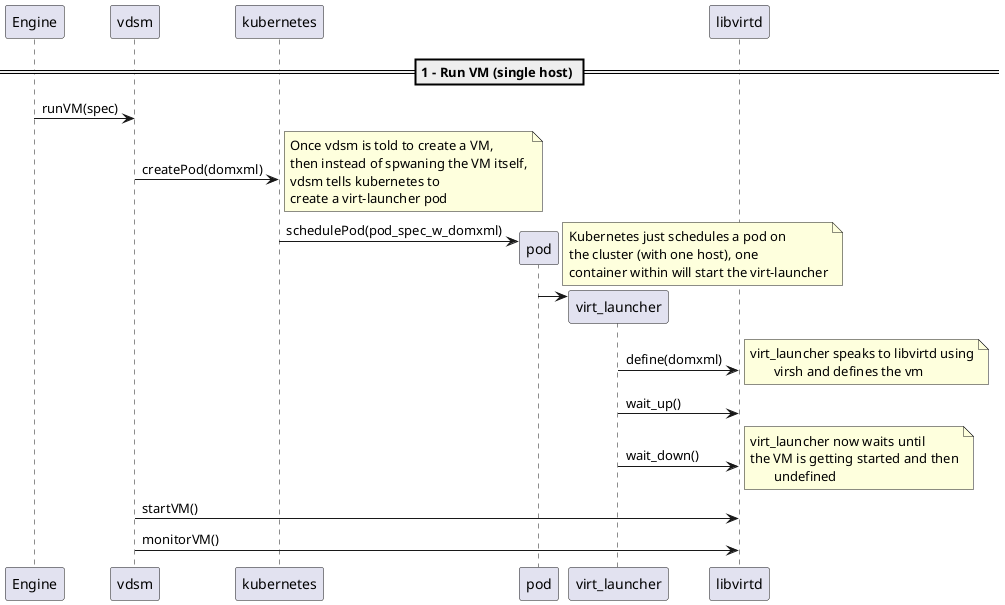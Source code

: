 @startuml
== 1 - Run VM (single host) ==

Engine -> vdsm : runVM(spec)

vdsm -> kubernetes : createPod(domxml)
note right
	Once vdsm is told to create a VM,
	then instead of spwaning the VM itself,
	vdsm tells kubernetes to
	create a virt-launcher pod
end note

create pod
kubernetes -> pod : schedulePod(pod_spec_w_domxml)
note right
	Kubernetes just schedules a pod on
	the cluster (with one host), one
	container within will start the virt-launcher
end note

create virt_launcher
pod -> virt_launcher

virt_launcher -> libvirtd : define(domxml)
note right
	virt_launcher speaks to libvirtd using
        virsh and defines the vm
end note
virt_launcher -> libvirtd : wait_up()
virt_launcher -> libvirtd : wait_down()
note right
	virt_launcher now waits until
	the VM is getting started and then
        undefined
end note

vdsm -> libvirtd : startVM()

vdsm -> libvirtd : monitorVM()

@enduml

